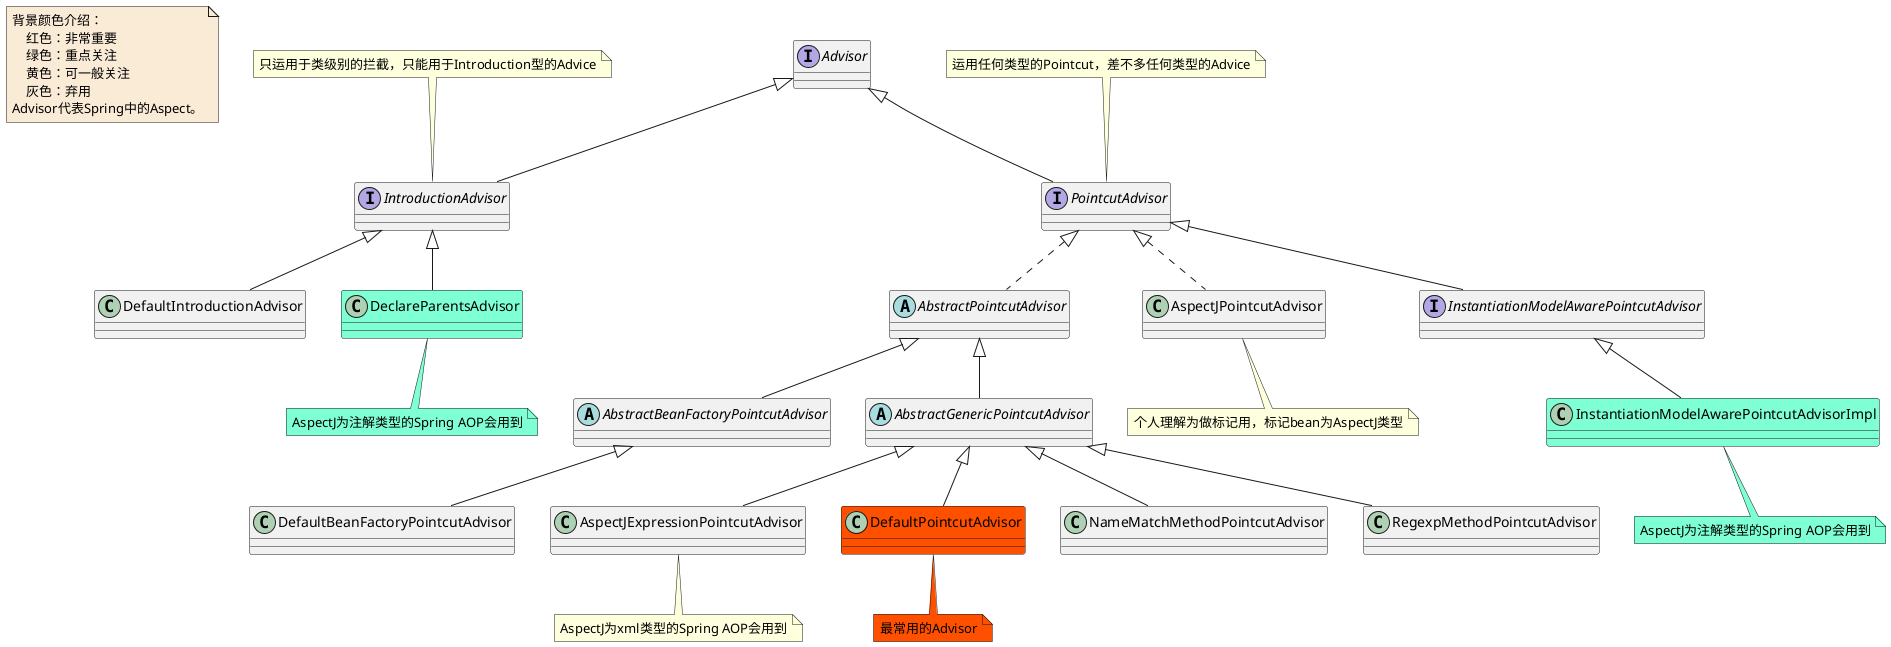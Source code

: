 @startuml

note  as N1 #FAEBD7
    背景颜色介绍：
        红色：非常重要
        绿色：重点关注
        黄色：可一般关注
        灰色：弃用
    Advisor代表Spring中的Aspect。
end note

interface Advisor
abstract class AbstractPointcutAdvisor
abstract class AbstractBeanFactoryPointcutAdvisor
abstract class AbstractGenericPointcutAdvisor
class AspectJExpressionPointcutAdvisor
note bottom : AspectJ为xml类型的Spring AOP会用到
class AspectJPointcutAdvisor
note bottom : 个人理解为做标记用，标记bean为AspectJ类型
class DefaultIntroductionAdvisor
class DeclareParentsAdvisor #7FFFD4
note bottom #7FFFD4: AspectJ为注解类型的Spring AOP会用到
class DefaultBeanFactoryPointcutAdvisor
class DefaultPointcutAdvisor #FF5000
note bottom #FF5000: 最常用的Advisor
interface IntroductionAdvisor
note top : 只运用于类级别的拦截，只能用于Introduction型的Advice
interface InstantiationModelAwarePointcutAdvisor
class InstantiationModelAwarePointcutAdvisorImpl #7FFFD4
note bottom #7FFFD4: AspectJ为注解类型的Spring AOP会用到
class NameMatchMethodPointcutAdvisor
interface PointcutAdvisor
note top : 运用任何类型的Pointcut，差不多任何类型的Advice
class RegexpMethodPointcutAdvisor




AbstractGenericPointcutAdvisor <|-- AspectJExpressionPointcutAdvisor
AbstractGenericPointcutAdvisor <|-- DefaultPointcutAdvisor
AbstractGenericPointcutAdvisor <|-- NameMatchMethodPointcutAdvisor
AbstractGenericPointcutAdvisor <|-- RegexpMethodPointcutAdvisor

AbstractPointcutAdvisor <|-- AbstractGenericPointcutAdvisor
AbstractPointcutAdvisor <|-- AbstractBeanFactoryPointcutAdvisor

AbstractBeanFactoryPointcutAdvisor <|-- DefaultBeanFactoryPointcutAdvisor

Advisor <|-- PointcutAdvisor
Advisor <|-- IntroductionAdvisor


IntroductionAdvisor <|-- DeclareParentsAdvisor
IntroductionAdvisor <|-- DefaultIntroductionAdvisor

InstantiationModelAwarePointcutAdvisor <|-- InstantiationModelAwarePointcutAdvisorImpl

PointcutAdvisor <|.. AbstractPointcutAdvisor
PointcutAdvisor <|.. AspectJPointcutAdvisor
PointcutAdvisor <|-- InstantiationModelAwarePointcutAdvisor


@enduml